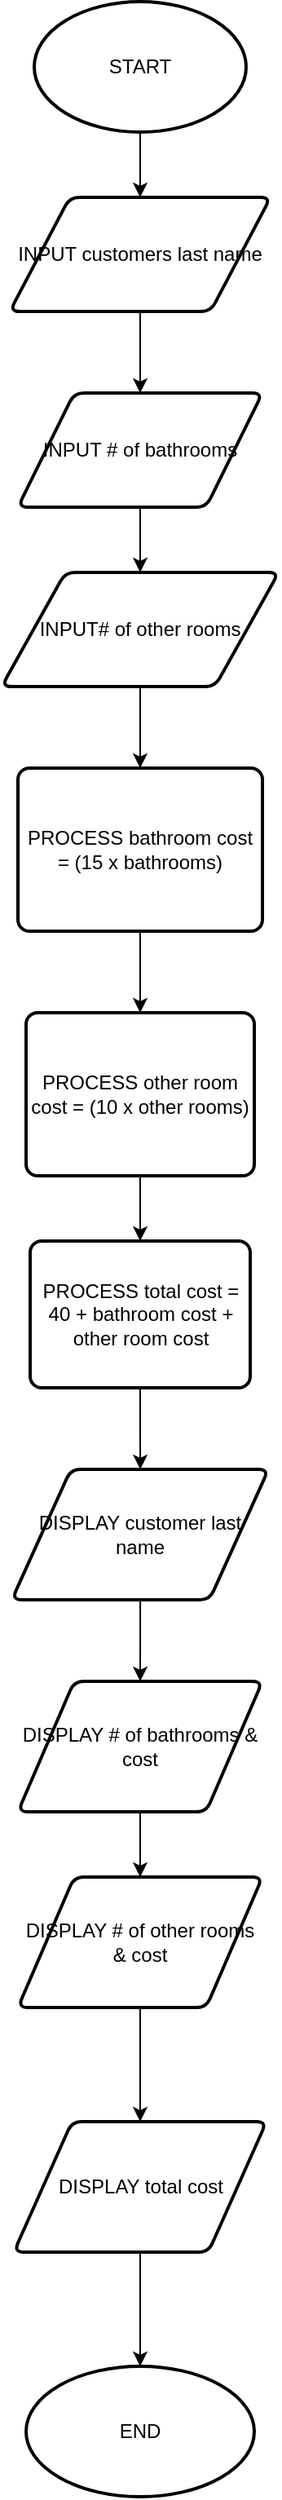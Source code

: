 <mxfile version="26.1.1">
  <diagram name="Page-1" id="cwg3nCJtQY3MnW2kob_D">
    <mxGraphModel dx="521" dy="709" grid="1" gridSize="10" guides="1" tooltips="1" connect="1" arrows="1" fold="1" page="1" pageScale="1" pageWidth="850" pageHeight="1100" math="0" shadow="0">
      <root>
        <mxCell id="0" />
        <mxCell id="1" parent="0" />
        <mxCell id="dXK2_OTOJpjNGcW4ok6I-16" value="" style="edgeStyle=orthogonalEdgeStyle;rounded=0;orthogonalLoop=1;jettySize=auto;html=1;" edge="1" parent="1" source="dXK2_OTOJpjNGcW4ok6I-3" target="dXK2_OTOJpjNGcW4ok6I-4">
          <mxGeometry relative="1" as="geometry" />
        </mxCell>
        <mxCell id="dXK2_OTOJpjNGcW4ok6I-3" value="START" style="strokeWidth=2;html=1;shape=mxgraph.flowchart.start_1;whiteSpace=wrap;" vertex="1" parent="1">
          <mxGeometry x="75" y="40" width="130" height="80" as="geometry" />
        </mxCell>
        <mxCell id="dXK2_OTOJpjNGcW4ok6I-17" value="" style="edgeStyle=orthogonalEdgeStyle;rounded=0;orthogonalLoop=1;jettySize=auto;html=1;" edge="1" parent="1" source="dXK2_OTOJpjNGcW4ok6I-4" target="dXK2_OTOJpjNGcW4ok6I-5">
          <mxGeometry relative="1" as="geometry" />
        </mxCell>
        <mxCell id="dXK2_OTOJpjNGcW4ok6I-4" value="INPUT customers last name" style="shape=parallelogram;html=1;strokeWidth=2;perimeter=parallelogramPerimeter;whiteSpace=wrap;rounded=1;arcSize=12;size=0.23;" vertex="1" parent="1">
          <mxGeometry x="60" y="160" width="160" height="70" as="geometry" />
        </mxCell>
        <mxCell id="dXK2_OTOJpjNGcW4ok6I-18" value="" style="edgeStyle=orthogonalEdgeStyle;rounded=0;orthogonalLoop=1;jettySize=auto;html=1;" edge="1" parent="1" source="dXK2_OTOJpjNGcW4ok6I-5" target="dXK2_OTOJpjNGcW4ok6I-6">
          <mxGeometry relative="1" as="geometry" />
        </mxCell>
        <mxCell id="dXK2_OTOJpjNGcW4ok6I-5" value="INPUT # of bathrooms" style="shape=parallelogram;html=1;strokeWidth=2;perimeter=parallelogramPerimeter;whiteSpace=wrap;rounded=1;arcSize=12;size=0.23;" vertex="1" parent="1">
          <mxGeometry x="65" y="280" width="150" height="70" as="geometry" />
        </mxCell>
        <mxCell id="dXK2_OTOJpjNGcW4ok6I-19" value="" style="edgeStyle=orthogonalEdgeStyle;rounded=0;orthogonalLoop=1;jettySize=auto;html=1;" edge="1" parent="1" source="dXK2_OTOJpjNGcW4ok6I-6" target="dXK2_OTOJpjNGcW4ok6I-7">
          <mxGeometry relative="1" as="geometry" />
        </mxCell>
        <mxCell id="dXK2_OTOJpjNGcW4ok6I-6" value="INPUT# of other rooms" style="shape=parallelogram;html=1;strokeWidth=2;perimeter=parallelogramPerimeter;whiteSpace=wrap;rounded=1;arcSize=12;size=0.23;" vertex="1" parent="1">
          <mxGeometry x="55" y="390" width="170" height="70" as="geometry" />
        </mxCell>
        <mxCell id="dXK2_OTOJpjNGcW4ok6I-20" value="" style="edgeStyle=orthogonalEdgeStyle;rounded=0;orthogonalLoop=1;jettySize=auto;html=1;" edge="1" parent="1" source="dXK2_OTOJpjNGcW4ok6I-7" target="dXK2_OTOJpjNGcW4ok6I-8">
          <mxGeometry relative="1" as="geometry" />
        </mxCell>
        <mxCell id="dXK2_OTOJpjNGcW4ok6I-7" value="PROCESS bathroom cost = (15 x bathrooms)" style="rounded=1;whiteSpace=wrap;html=1;absoluteArcSize=1;arcSize=14;strokeWidth=2;" vertex="1" parent="1">
          <mxGeometry x="65" y="510" width="150" height="100" as="geometry" />
        </mxCell>
        <mxCell id="dXK2_OTOJpjNGcW4ok6I-21" value="" style="edgeStyle=orthogonalEdgeStyle;rounded=0;orthogonalLoop=1;jettySize=auto;html=1;" edge="1" parent="1" source="dXK2_OTOJpjNGcW4ok6I-8" target="dXK2_OTOJpjNGcW4ok6I-10">
          <mxGeometry relative="1" as="geometry" />
        </mxCell>
        <mxCell id="dXK2_OTOJpjNGcW4ok6I-8" value="PROCESS other room cost = (10 x other rooms)" style="rounded=1;whiteSpace=wrap;html=1;absoluteArcSize=1;arcSize=14;strokeWidth=2;" vertex="1" parent="1">
          <mxGeometry x="70" y="660" width="140" height="100" as="geometry" />
        </mxCell>
        <mxCell id="dXK2_OTOJpjNGcW4ok6I-22" value="" style="edgeStyle=orthogonalEdgeStyle;rounded=0;orthogonalLoop=1;jettySize=auto;html=1;" edge="1" parent="1" source="dXK2_OTOJpjNGcW4ok6I-10" target="dXK2_OTOJpjNGcW4ok6I-11">
          <mxGeometry relative="1" as="geometry" />
        </mxCell>
        <mxCell id="dXK2_OTOJpjNGcW4ok6I-10" value="PROCESS total cost = 40 + bathroom cost + other room cost" style="rounded=1;whiteSpace=wrap;html=1;absoluteArcSize=1;arcSize=14;strokeWidth=2;" vertex="1" parent="1">
          <mxGeometry x="72.5" y="800" width="135" height="90" as="geometry" />
        </mxCell>
        <mxCell id="dXK2_OTOJpjNGcW4ok6I-23" value="" style="edgeStyle=orthogonalEdgeStyle;rounded=0;orthogonalLoop=1;jettySize=auto;html=1;" edge="1" parent="1" source="dXK2_OTOJpjNGcW4ok6I-11" target="dXK2_OTOJpjNGcW4ok6I-12">
          <mxGeometry relative="1" as="geometry" />
        </mxCell>
        <mxCell id="dXK2_OTOJpjNGcW4ok6I-11" value="DISPLAY customer last name" style="shape=parallelogram;html=1;strokeWidth=2;perimeter=parallelogramPerimeter;whiteSpace=wrap;rounded=1;arcSize=12;size=0.23;" vertex="1" parent="1">
          <mxGeometry x="61.25" y="940" width="157.5" height="80" as="geometry" />
        </mxCell>
        <mxCell id="dXK2_OTOJpjNGcW4ok6I-24" value="" style="edgeStyle=orthogonalEdgeStyle;rounded=0;orthogonalLoop=1;jettySize=auto;html=1;" edge="1" parent="1" source="dXK2_OTOJpjNGcW4ok6I-12" target="dXK2_OTOJpjNGcW4ok6I-13">
          <mxGeometry relative="1" as="geometry" />
        </mxCell>
        <mxCell id="dXK2_OTOJpjNGcW4ok6I-12" value="DISPLAY # of bathrooms &amp;amp; cost" style="shape=parallelogram;html=1;strokeWidth=2;perimeter=parallelogramPerimeter;whiteSpace=wrap;rounded=1;arcSize=12;size=0.23;" vertex="1" parent="1">
          <mxGeometry x="65" y="1070" width="150" height="80" as="geometry" />
        </mxCell>
        <mxCell id="dXK2_OTOJpjNGcW4ok6I-25" value="" style="edgeStyle=orthogonalEdgeStyle;rounded=0;orthogonalLoop=1;jettySize=auto;html=1;" edge="1" parent="1" source="dXK2_OTOJpjNGcW4ok6I-13" target="dXK2_OTOJpjNGcW4ok6I-14">
          <mxGeometry relative="1" as="geometry" />
        </mxCell>
        <mxCell id="dXK2_OTOJpjNGcW4ok6I-13" value="DISPLAY # of other rooms &amp;amp; cost" style="shape=parallelogram;html=1;strokeWidth=2;perimeter=parallelogramPerimeter;whiteSpace=wrap;rounded=1;arcSize=12;size=0.23;" vertex="1" parent="1">
          <mxGeometry x="65" y="1190" width="150" height="80" as="geometry" />
        </mxCell>
        <mxCell id="dXK2_OTOJpjNGcW4ok6I-26" value="" style="edgeStyle=orthogonalEdgeStyle;rounded=0;orthogonalLoop=1;jettySize=auto;html=1;" edge="1" parent="1" source="dXK2_OTOJpjNGcW4ok6I-14" target="dXK2_OTOJpjNGcW4ok6I-15">
          <mxGeometry relative="1" as="geometry" />
        </mxCell>
        <mxCell id="dXK2_OTOJpjNGcW4ok6I-14" value="DISPLAY total cost" style="shape=parallelogram;html=1;strokeWidth=2;perimeter=parallelogramPerimeter;whiteSpace=wrap;rounded=1;arcSize=12;size=0.23;" vertex="1" parent="1">
          <mxGeometry x="62.5" y="1340" width="155" height="80" as="geometry" />
        </mxCell>
        <mxCell id="dXK2_OTOJpjNGcW4ok6I-15" value="END" style="strokeWidth=2;html=1;shape=mxgraph.flowchart.start_1;whiteSpace=wrap;" vertex="1" parent="1">
          <mxGeometry x="70" y="1490" width="140" height="80" as="geometry" />
        </mxCell>
      </root>
    </mxGraphModel>
  </diagram>
</mxfile>
